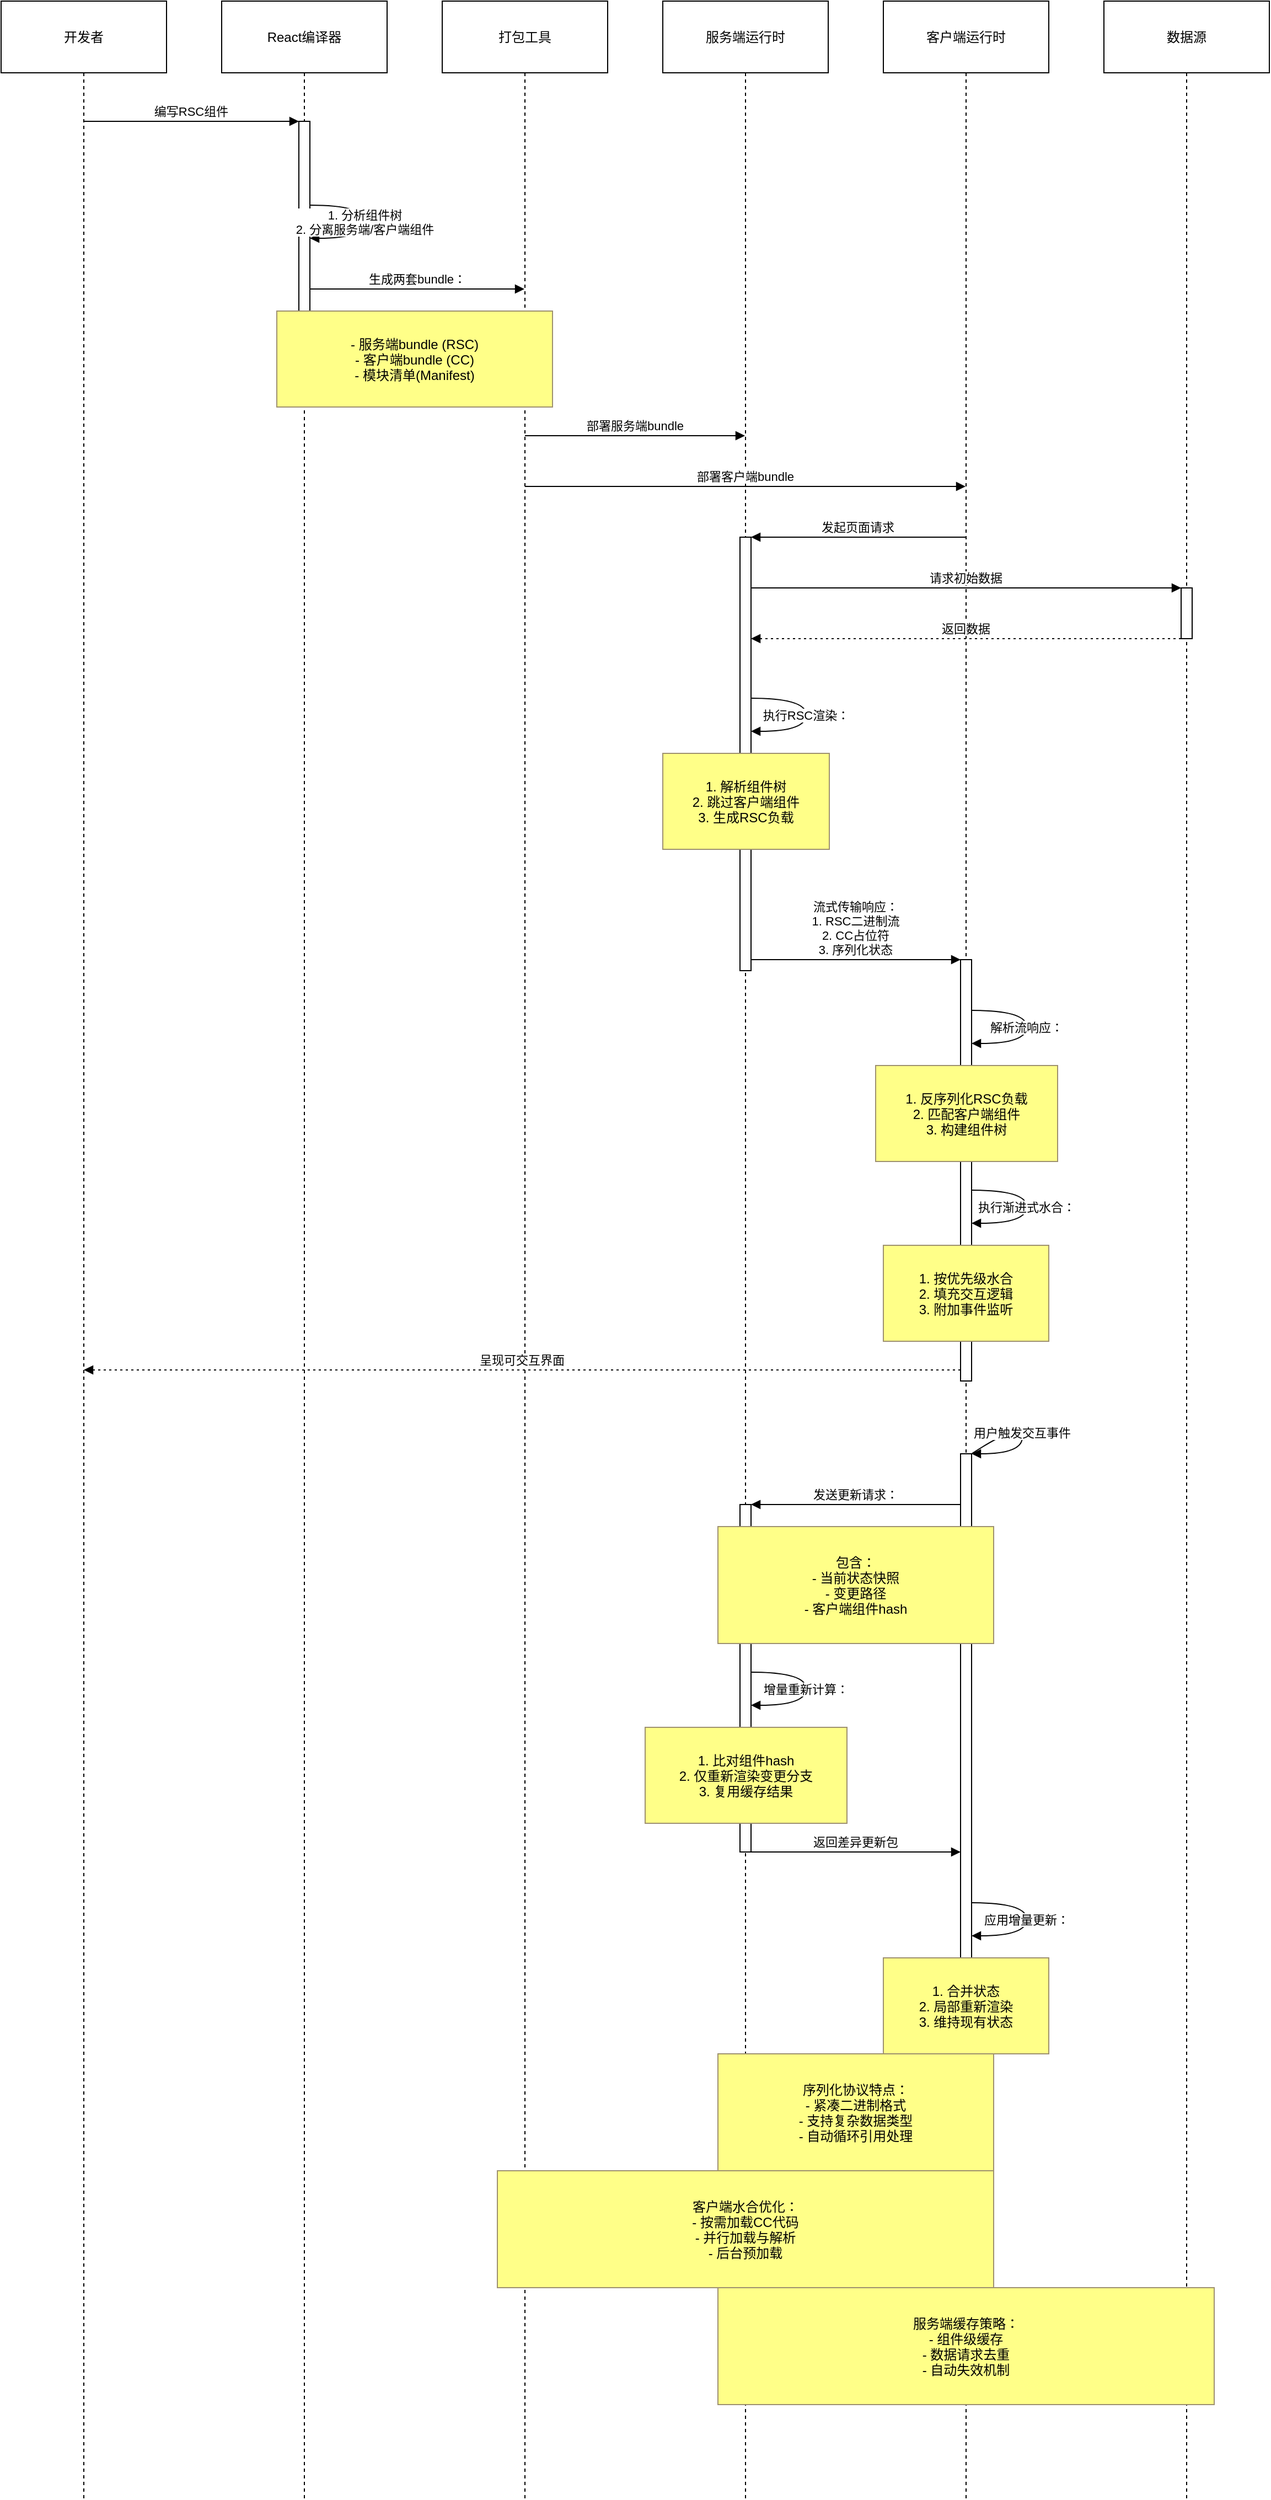 <mxfile version="26.0.11">
  <diagram name="Page-1" id="0JRgN5H1H5ANvr9fFxJQ">
    <mxGraphModel dx="2314" dy="1121" grid="1" gridSize="10" guides="1" tooltips="1" connect="1" arrows="1" fold="1" page="1" pageScale="1" pageWidth="827" pageHeight="1169" math="0" shadow="0">
      <root>
        <mxCell id="0" />
        <mxCell id="1" parent="0" />
        <mxCell id="DAp-rwDQiNQ0AG_K0YhS-35" value="开发者" style="shape=umlLifeline;perimeter=lifelinePerimeter;whiteSpace=wrap;container=1;dropTarget=0;collapsible=0;recursiveResize=0;outlineConnect=0;portConstraint=eastwest;newEdgeStyle={&quot;edgeStyle&quot;:&quot;elbowEdgeStyle&quot;,&quot;elbow&quot;:&quot;vertical&quot;,&quot;curved&quot;:0,&quot;rounded&quot;:0};size=65;" vertex="1" parent="1">
          <mxGeometry x="20" y="20" width="150" height="2264" as="geometry" />
        </mxCell>
        <mxCell id="DAp-rwDQiNQ0AG_K0YhS-36" value="React编译器" style="shape=umlLifeline;perimeter=lifelinePerimeter;whiteSpace=wrap;container=1;dropTarget=0;collapsible=0;recursiveResize=0;outlineConnect=0;portConstraint=eastwest;newEdgeStyle={&quot;edgeStyle&quot;:&quot;elbowEdgeStyle&quot;,&quot;elbow&quot;:&quot;vertical&quot;,&quot;curved&quot;:0,&quot;rounded&quot;:0};size=65;" vertex="1" parent="1">
          <mxGeometry x="220" y="20" width="150" height="2264" as="geometry" />
        </mxCell>
        <mxCell id="DAp-rwDQiNQ0AG_K0YhS-37" value="" style="points=[];perimeter=orthogonalPerimeter;outlineConnect=0;targetShapes=umlLifeline;portConstraint=eastwest;newEdgeStyle={&quot;edgeStyle&quot;:&quot;elbowEdgeStyle&quot;,&quot;elbow&quot;:&quot;vertical&quot;,&quot;curved&quot;:0,&quot;rounded&quot;:0}" vertex="1" parent="DAp-rwDQiNQ0AG_K0YhS-36">
          <mxGeometry x="70" y="109" width="10" height="249" as="geometry" />
        </mxCell>
        <mxCell id="DAp-rwDQiNQ0AG_K0YhS-38" value="打包工具" style="shape=umlLifeline;perimeter=lifelinePerimeter;whiteSpace=wrap;container=1;dropTarget=0;collapsible=0;recursiveResize=0;outlineConnect=0;portConstraint=eastwest;newEdgeStyle={&quot;edgeStyle&quot;:&quot;elbowEdgeStyle&quot;,&quot;elbow&quot;:&quot;vertical&quot;,&quot;curved&quot;:0,&quot;rounded&quot;:0};size=65;" vertex="1" parent="1">
          <mxGeometry x="420" y="20" width="150" height="2264" as="geometry" />
        </mxCell>
        <mxCell id="DAp-rwDQiNQ0AG_K0YhS-39" value="服务端运行时" style="shape=umlLifeline;perimeter=lifelinePerimeter;whiteSpace=wrap;container=1;dropTarget=0;collapsible=0;recursiveResize=0;outlineConnect=0;portConstraint=eastwest;newEdgeStyle={&quot;edgeStyle&quot;:&quot;elbowEdgeStyle&quot;,&quot;elbow&quot;:&quot;vertical&quot;,&quot;curved&quot;:0,&quot;rounded&quot;:0};size=65;" vertex="1" parent="1">
          <mxGeometry x="620" y="20" width="150" height="2264" as="geometry" />
        </mxCell>
        <mxCell id="DAp-rwDQiNQ0AG_K0YhS-40" value="" style="points=[];perimeter=orthogonalPerimeter;outlineConnect=0;targetShapes=umlLifeline;portConstraint=eastwest;newEdgeStyle={&quot;edgeStyle&quot;:&quot;elbowEdgeStyle&quot;,&quot;elbow&quot;:&quot;vertical&quot;,&quot;curved&quot;:0,&quot;rounded&quot;:0}" vertex="1" parent="DAp-rwDQiNQ0AG_K0YhS-39">
          <mxGeometry x="70" y="486" width="10" height="393" as="geometry" />
        </mxCell>
        <mxCell id="DAp-rwDQiNQ0AG_K0YhS-41" value="" style="points=[];perimeter=orthogonalPerimeter;outlineConnect=0;targetShapes=umlLifeline;portConstraint=eastwest;newEdgeStyle={&quot;edgeStyle&quot;:&quot;elbowEdgeStyle&quot;,&quot;elbow&quot;:&quot;vertical&quot;,&quot;curved&quot;:0,&quot;rounded&quot;:0}" vertex="1" parent="DAp-rwDQiNQ0AG_K0YhS-39">
          <mxGeometry x="70" y="1363" width="10" height="315" as="geometry" />
        </mxCell>
        <mxCell id="DAp-rwDQiNQ0AG_K0YhS-42" value="客户端运行时" style="shape=umlLifeline;perimeter=lifelinePerimeter;whiteSpace=wrap;container=1;dropTarget=0;collapsible=0;recursiveResize=0;outlineConnect=0;portConstraint=eastwest;newEdgeStyle={&quot;edgeStyle&quot;:&quot;elbowEdgeStyle&quot;,&quot;elbow&quot;:&quot;vertical&quot;,&quot;curved&quot;:0,&quot;rounded&quot;:0};size=65;" vertex="1" parent="1">
          <mxGeometry x="820" y="20" width="150" height="2264" as="geometry" />
        </mxCell>
        <mxCell id="DAp-rwDQiNQ0AG_K0YhS-43" value="" style="points=[];perimeter=orthogonalPerimeter;outlineConnect=0;targetShapes=umlLifeline;portConstraint=eastwest;newEdgeStyle={&quot;edgeStyle&quot;:&quot;elbowEdgeStyle&quot;,&quot;elbow&quot;:&quot;vertical&quot;,&quot;curved&quot;:0,&quot;rounded&quot;:0}" vertex="1" parent="DAp-rwDQiNQ0AG_K0YhS-42">
          <mxGeometry x="70" y="869" width="10" height="382" as="geometry" />
        </mxCell>
        <mxCell id="DAp-rwDQiNQ0AG_K0YhS-44" value="" style="points=[];perimeter=orthogonalPerimeter;outlineConnect=0;targetShapes=umlLifeline;portConstraint=eastwest;newEdgeStyle={&quot;edgeStyle&quot;:&quot;elbowEdgeStyle&quot;,&quot;elbow&quot;:&quot;vertical&quot;,&quot;curved&quot;:0,&quot;rounded&quot;:0}" vertex="1" parent="DAp-rwDQiNQ0AG_K0YhS-42">
          <mxGeometry x="70" y="1317" width="10" height="534" as="geometry" />
        </mxCell>
        <mxCell id="DAp-rwDQiNQ0AG_K0YhS-45" value="数据源" style="shape=umlLifeline;perimeter=lifelinePerimeter;whiteSpace=wrap;container=1;dropTarget=0;collapsible=0;recursiveResize=0;outlineConnect=0;portConstraint=eastwest;newEdgeStyle={&quot;edgeStyle&quot;:&quot;elbowEdgeStyle&quot;,&quot;elbow&quot;:&quot;vertical&quot;,&quot;curved&quot;:0,&quot;rounded&quot;:0};size=65;" vertex="1" parent="1">
          <mxGeometry x="1020" y="20" width="150" height="2264" as="geometry" />
        </mxCell>
        <mxCell id="DAp-rwDQiNQ0AG_K0YhS-46" value="" style="points=[];perimeter=orthogonalPerimeter;outlineConnect=0;targetShapes=umlLifeline;portConstraint=eastwest;newEdgeStyle={&quot;edgeStyle&quot;:&quot;elbowEdgeStyle&quot;,&quot;elbow&quot;:&quot;vertical&quot;,&quot;curved&quot;:0,&quot;rounded&quot;:0}" vertex="1" parent="DAp-rwDQiNQ0AG_K0YhS-45">
          <mxGeometry x="70" y="532" width="10" height="46" as="geometry" />
        </mxCell>
        <mxCell id="DAp-rwDQiNQ0AG_K0YhS-47" value="编写RSC组件" style="verticalAlign=bottom;edgeStyle=elbowEdgeStyle;elbow=vertical;curved=0;rounded=0;endArrow=block;" edge="1" parent="1" source="DAp-rwDQiNQ0AG_K0YhS-35" target="DAp-rwDQiNQ0AG_K0YhS-37">
          <mxGeometry relative="1" as="geometry">
            <Array as="points">
              <mxPoint x="204" y="129" />
            </Array>
          </mxGeometry>
        </mxCell>
        <mxCell id="DAp-rwDQiNQ0AG_K0YhS-48" value="1. 分析组件树&#xa;2. 分离服务端/客户端组件" style="curved=1;endArrow=block;rounded=0;" edge="1" parent="1" source="DAp-rwDQiNQ0AG_K0YhS-37" target="DAp-rwDQiNQ0AG_K0YhS-37">
          <mxGeometry relative="1" as="geometry">
            <Array as="points">
              <mxPoint x="350" y="205" />
              <mxPoint x="350" y="235" />
            </Array>
          </mxGeometry>
        </mxCell>
        <mxCell id="DAp-rwDQiNQ0AG_K0YhS-49" value="生成两套bundle：" style="verticalAlign=bottom;edgeStyle=elbowEdgeStyle;elbow=vertical;curved=0;rounded=0;endArrow=block;" edge="1" parent="1" source="DAp-rwDQiNQ0AG_K0YhS-37" target="DAp-rwDQiNQ0AG_K0YhS-38">
          <mxGeometry relative="1" as="geometry">
            <Array as="points">
              <mxPoint x="406" y="281" />
            </Array>
          </mxGeometry>
        </mxCell>
        <mxCell id="DAp-rwDQiNQ0AG_K0YhS-50" value="部署服务端bundle" style="verticalAlign=bottom;edgeStyle=elbowEdgeStyle;elbow=vertical;curved=0;rounded=0;endArrow=block;" edge="1" parent="1" source="DAp-rwDQiNQ0AG_K0YhS-38" target="DAp-rwDQiNQ0AG_K0YhS-39">
          <mxGeometry relative="1" as="geometry">
            <Array as="points">
              <mxPoint x="604" y="414" />
            </Array>
          </mxGeometry>
        </mxCell>
        <mxCell id="DAp-rwDQiNQ0AG_K0YhS-51" value="部署客户端bundle" style="verticalAlign=bottom;edgeStyle=elbowEdgeStyle;elbow=vertical;curved=0;rounded=0;endArrow=block;" edge="1" parent="1" source="DAp-rwDQiNQ0AG_K0YhS-38" target="DAp-rwDQiNQ0AG_K0YhS-42">
          <mxGeometry relative="1" as="geometry">
            <Array as="points">
              <mxPoint x="704" y="460" />
            </Array>
          </mxGeometry>
        </mxCell>
        <mxCell id="DAp-rwDQiNQ0AG_K0YhS-52" value="发起页面请求" style="verticalAlign=bottom;edgeStyle=elbowEdgeStyle;elbow=vertical;curved=0;rounded=0;endArrow=block;" edge="1" parent="1" source="DAp-rwDQiNQ0AG_K0YhS-42" target="DAp-rwDQiNQ0AG_K0YhS-40">
          <mxGeometry relative="1" as="geometry">
            <Array as="points">
              <mxPoint x="807" y="506" />
            </Array>
          </mxGeometry>
        </mxCell>
        <mxCell id="DAp-rwDQiNQ0AG_K0YhS-53" value="请求初始数据" style="verticalAlign=bottom;edgeStyle=elbowEdgeStyle;elbow=vertical;curved=0;rounded=0;endArrow=block;" edge="1" parent="1" source="DAp-rwDQiNQ0AG_K0YhS-40" target="DAp-rwDQiNQ0AG_K0YhS-46">
          <mxGeometry relative="1" as="geometry">
            <Array as="points">
              <mxPoint x="906" y="552" />
            </Array>
          </mxGeometry>
        </mxCell>
        <mxCell id="DAp-rwDQiNQ0AG_K0YhS-54" value="返回数据" style="verticalAlign=bottom;edgeStyle=elbowEdgeStyle;elbow=vertical;curved=0;rounded=0;dashed=1;dashPattern=2 3;endArrow=block;" edge="1" parent="1" source="DAp-rwDQiNQ0AG_K0YhS-46" target="DAp-rwDQiNQ0AG_K0YhS-40">
          <mxGeometry relative="1" as="geometry">
            <Array as="points">
              <mxPoint x="907" y="598" />
            </Array>
          </mxGeometry>
        </mxCell>
        <mxCell id="DAp-rwDQiNQ0AG_K0YhS-55" value="执行RSC渲染：" style="curved=1;endArrow=block;rounded=0;" edge="1" parent="1" source="DAp-rwDQiNQ0AG_K0YhS-40" target="DAp-rwDQiNQ0AG_K0YhS-40">
          <mxGeometry relative="1" as="geometry">
            <Array as="points">
              <mxPoint x="750" y="652" />
              <mxPoint x="750" y="682" />
            </Array>
          </mxGeometry>
        </mxCell>
        <mxCell id="DAp-rwDQiNQ0AG_K0YhS-56" value="流式传输响应：&#xa;1. RSC二进制流&#xa;2. CC占位符&#xa;3. 序列化状态" style="verticalAlign=bottom;edgeStyle=elbowEdgeStyle;elbow=vertical;curved=0;rounded=0;endArrow=block;" edge="1" parent="1" source="DAp-rwDQiNQ0AG_K0YhS-40" target="DAp-rwDQiNQ0AG_K0YhS-43">
          <mxGeometry relative="1" as="geometry">
            <Array as="points">
              <mxPoint x="806" y="889" />
            </Array>
          </mxGeometry>
        </mxCell>
        <mxCell id="DAp-rwDQiNQ0AG_K0YhS-57" value="解析流响应：" style="curved=1;endArrow=block;rounded=0;" edge="1" parent="1" source="DAp-rwDQiNQ0AG_K0YhS-43" target="DAp-rwDQiNQ0AG_K0YhS-43">
          <mxGeometry relative="1" as="geometry">
            <Array as="points">
              <mxPoint x="950" y="935" />
              <mxPoint x="950" y="965" />
            </Array>
          </mxGeometry>
        </mxCell>
        <mxCell id="DAp-rwDQiNQ0AG_K0YhS-58" value="执行渐进式水合：" style="curved=1;endArrow=block;rounded=0;" edge="1" parent="1" source="DAp-rwDQiNQ0AG_K0YhS-43" target="DAp-rwDQiNQ0AG_K0YhS-43">
          <mxGeometry relative="1" as="geometry">
            <Array as="points">
              <mxPoint x="950" y="1098" />
              <mxPoint x="950" y="1128" />
            </Array>
          </mxGeometry>
        </mxCell>
        <mxCell id="DAp-rwDQiNQ0AG_K0YhS-59" value="呈现可交互界面" style="verticalAlign=bottom;edgeStyle=elbowEdgeStyle;elbow=vertical;curved=0;rounded=0;dashed=1;dashPattern=2 3;endArrow=block;" edge="1" parent="1" source="DAp-rwDQiNQ0AG_K0YhS-43" target="DAp-rwDQiNQ0AG_K0YhS-35">
          <mxGeometry relative="1" as="geometry">
            <Array as="points">
              <mxPoint x="505" y="1261" />
            </Array>
          </mxGeometry>
        </mxCell>
        <mxCell id="DAp-rwDQiNQ0AG_K0YhS-60" value="用户触发交互事件" style="curved=1;endArrow=block;rounded=0;" edge="1" parent="1" source="DAp-rwDQiNQ0AG_K0YhS-44" target="DAp-rwDQiNQ0AG_K0YhS-44">
          <mxGeometry relative="1" as="geometry">
            <Array as="points">
              <mxPoint x="946" y="1307" />
              <mxPoint x="946" y="1337" />
            </Array>
          </mxGeometry>
        </mxCell>
        <mxCell id="DAp-rwDQiNQ0AG_K0YhS-61" value="发送更新请求：" style="verticalAlign=bottom;edgeStyle=elbowEdgeStyle;elbow=vertical;curved=0;rounded=0;endArrow=block;" edge="1" parent="1" source="DAp-rwDQiNQ0AG_K0YhS-44" target="DAp-rwDQiNQ0AG_K0YhS-41">
          <mxGeometry relative="1" as="geometry">
            <Array as="points">
              <mxPoint x="805" y="1383" />
            </Array>
          </mxGeometry>
        </mxCell>
        <mxCell id="DAp-rwDQiNQ0AG_K0YhS-62" value="增量重新计算：" style="curved=1;endArrow=block;rounded=0;" edge="1" parent="1" source="DAp-rwDQiNQ0AG_K0YhS-41" target="DAp-rwDQiNQ0AG_K0YhS-41">
          <mxGeometry relative="1" as="geometry">
            <Array as="points">
              <mxPoint x="750" y="1535" />
              <mxPoint x="750" y="1565" />
            </Array>
          </mxGeometry>
        </mxCell>
        <mxCell id="DAp-rwDQiNQ0AG_K0YhS-63" value="返回差异更新包" style="verticalAlign=bottom;edgeStyle=elbowEdgeStyle;elbow=vertical;curved=0;rounded=0;endArrow=block;" edge="1" parent="1" source="DAp-rwDQiNQ0AG_K0YhS-41" target="DAp-rwDQiNQ0AG_K0YhS-44">
          <mxGeometry relative="1" as="geometry">
            <Array as="points">
              <mxPoint x="804" y="1698" />
            </Array>
          </mxGeometry>
        </mxCell>
        <mxCell id="DAp-rwDQiNQ0AG_K0YhS-64" value="应用增量更新：" style="curved=1;endArrow=block;rounded=0;" edge="1" parent="1" source="DAp-rwDQiNQ0AG_K0YhS-44" target="DAp-rwDQiNQ0AG_K0YhS-44">
          <mxGeometry relative="1" as="geometry">
            <Array as="points">
              <mxPoint x="950" y="1744" />
              <mxPoint x="950" y="1774" />
            </Array>
          </mxGeometry>
        </mxCell>
        <mxCell id="DAp-rwDQiNQ0AG_K0YhS-65" value="- 服务端bundle (RSC)&#xa;- 客户端bundle (CC)&#xa;- 模块清单(Manifest)" style="fillColor=#ffff88;strokeColor=#9E916F;" vertex="1" parent="1">
          <mxGeometry x="270" y="301" width="250" height="87" as="geometry" />
        </mxCell>
        <mxCell id="DAp-rwDQiNQ0AG_K0YhS-66" value="1. 解析组件树&#xa;2. 跳过客户端组件&#xa;3. 生成RSC负载" style="fillColor=#ffff88;strokeColor=#9E916F;" vertex="1" parent="1">
          <mxGeometry x="620" y="702" width="151" height="87" as="geometry" />
        </mxCell>
        <mxCell id="DAp-rwDQiNQ0AG_K0YhS-67" value="1. 反序列化RSC负载&#xa;2. 匹配客户端组件&#xa;3. 构建组件树" style="fillColor=#ffff88;strokeColor=#9E916F;" vertex="1" parent="1">
          <mxGeometry x="813" y="985" width="165" height="87" as="geometry" />
        </mxCell>
        <mxCell id="DAp-rwDQiNQ0AG_K0YhS-68" value="1. 按优先级水合&#xa;2. 填充交互逻辑&#xa;3. 附加事件监听" style="fillColor=#ffff88;strokeColor=#9E916F;" vertex="1" parent="1">
          <mxGeometry x="820" y="1148" width="150" height="87" as="geometry" />
        </mxCell>
        <mxCell id="DAp-rwDQiNQ0AG_K0YhS-69" value="包含：&#xa;- 当前状态快照&#xa;- 变更路径&#xa;- 客户端组件hash" style="fillColor=#ffff88;strokeColor=#9E916F;" vertex="1" parent="1">
          <mxGeometry x="670" y="1403" width="250" height="106" as="geometry" />
        </mxCell>
        <mxCell id="DAp-rwDQiNQ0AG_K0YhS-70" value="1. 比对组件hash&#xa;2. 仅重新渲染变更分支&#xa;3. 复用缓存结果" style="fillColor=#ffff88;strokeColor=#9E916F;" vertex="1" parent="1">
          <mxGeometry x="604" y="1585" width="183" height="87" as="geometry" />
        </mxCell>
        <mxCell id="DAp-rwDQiNQ0AG_K0YhS-71" value="1. 合并状态&#xa;2. 局部重新渲染&#xa;3. 维持现有状态" style="fillColor=#ffff88;strokeColor=#9E916F;" vertex="1" parent="1">
          <mxGeometry x="820" y="1794" width="150" height="87" as="geometry" />
        </mxCell>
        <mxCell id="DAp-rwDQiNQ0AG_K0YhS-72" value="序列化协议特点：&#xa;- 紧凑二进制格式&#xa;- 支持复杂数据类型&#xa;- 自动循环引用处理" style="fillColor=#ffff88;strokeColor=#9E916F;" vertex="1" parent="1">
          <mxGeometry x="670" y="1881" width="250" height="106" as="geometry" />
        </mxCell>
        <mxCell id="DAp-rwDQiNQ0AG_K0YhS-73" value="客户端水合优化：&#xa;- 按需加载CC代码&#xa;- 并行加载与解析&#xa;- 后台预加载" style="fillColor=#ffff88;strokeColor=#9E916F;" vertex="1" parent="1">
          <mxGeometry x="470" y="1987" width="450" height="106" as="geometry" />
        </mxCell>
        <mxCell id="DAp-rwDQiNQ0AG_K0YhS-74" value="服务端缓存策略：&#xa;- 组件级缓存&#xa;- 数据请求去重&#xa;- 自动失效机制" style="fillColor=#ffff88;strokeColor=#9E916F;" vertex="1" parent="1">
          <mxGeometry x="670" y="2093" width="450" height="106" as="geometry" />
        </mxCell>
      </root>
    </mxGraphModel>
  </diagram>
</mxfile>
